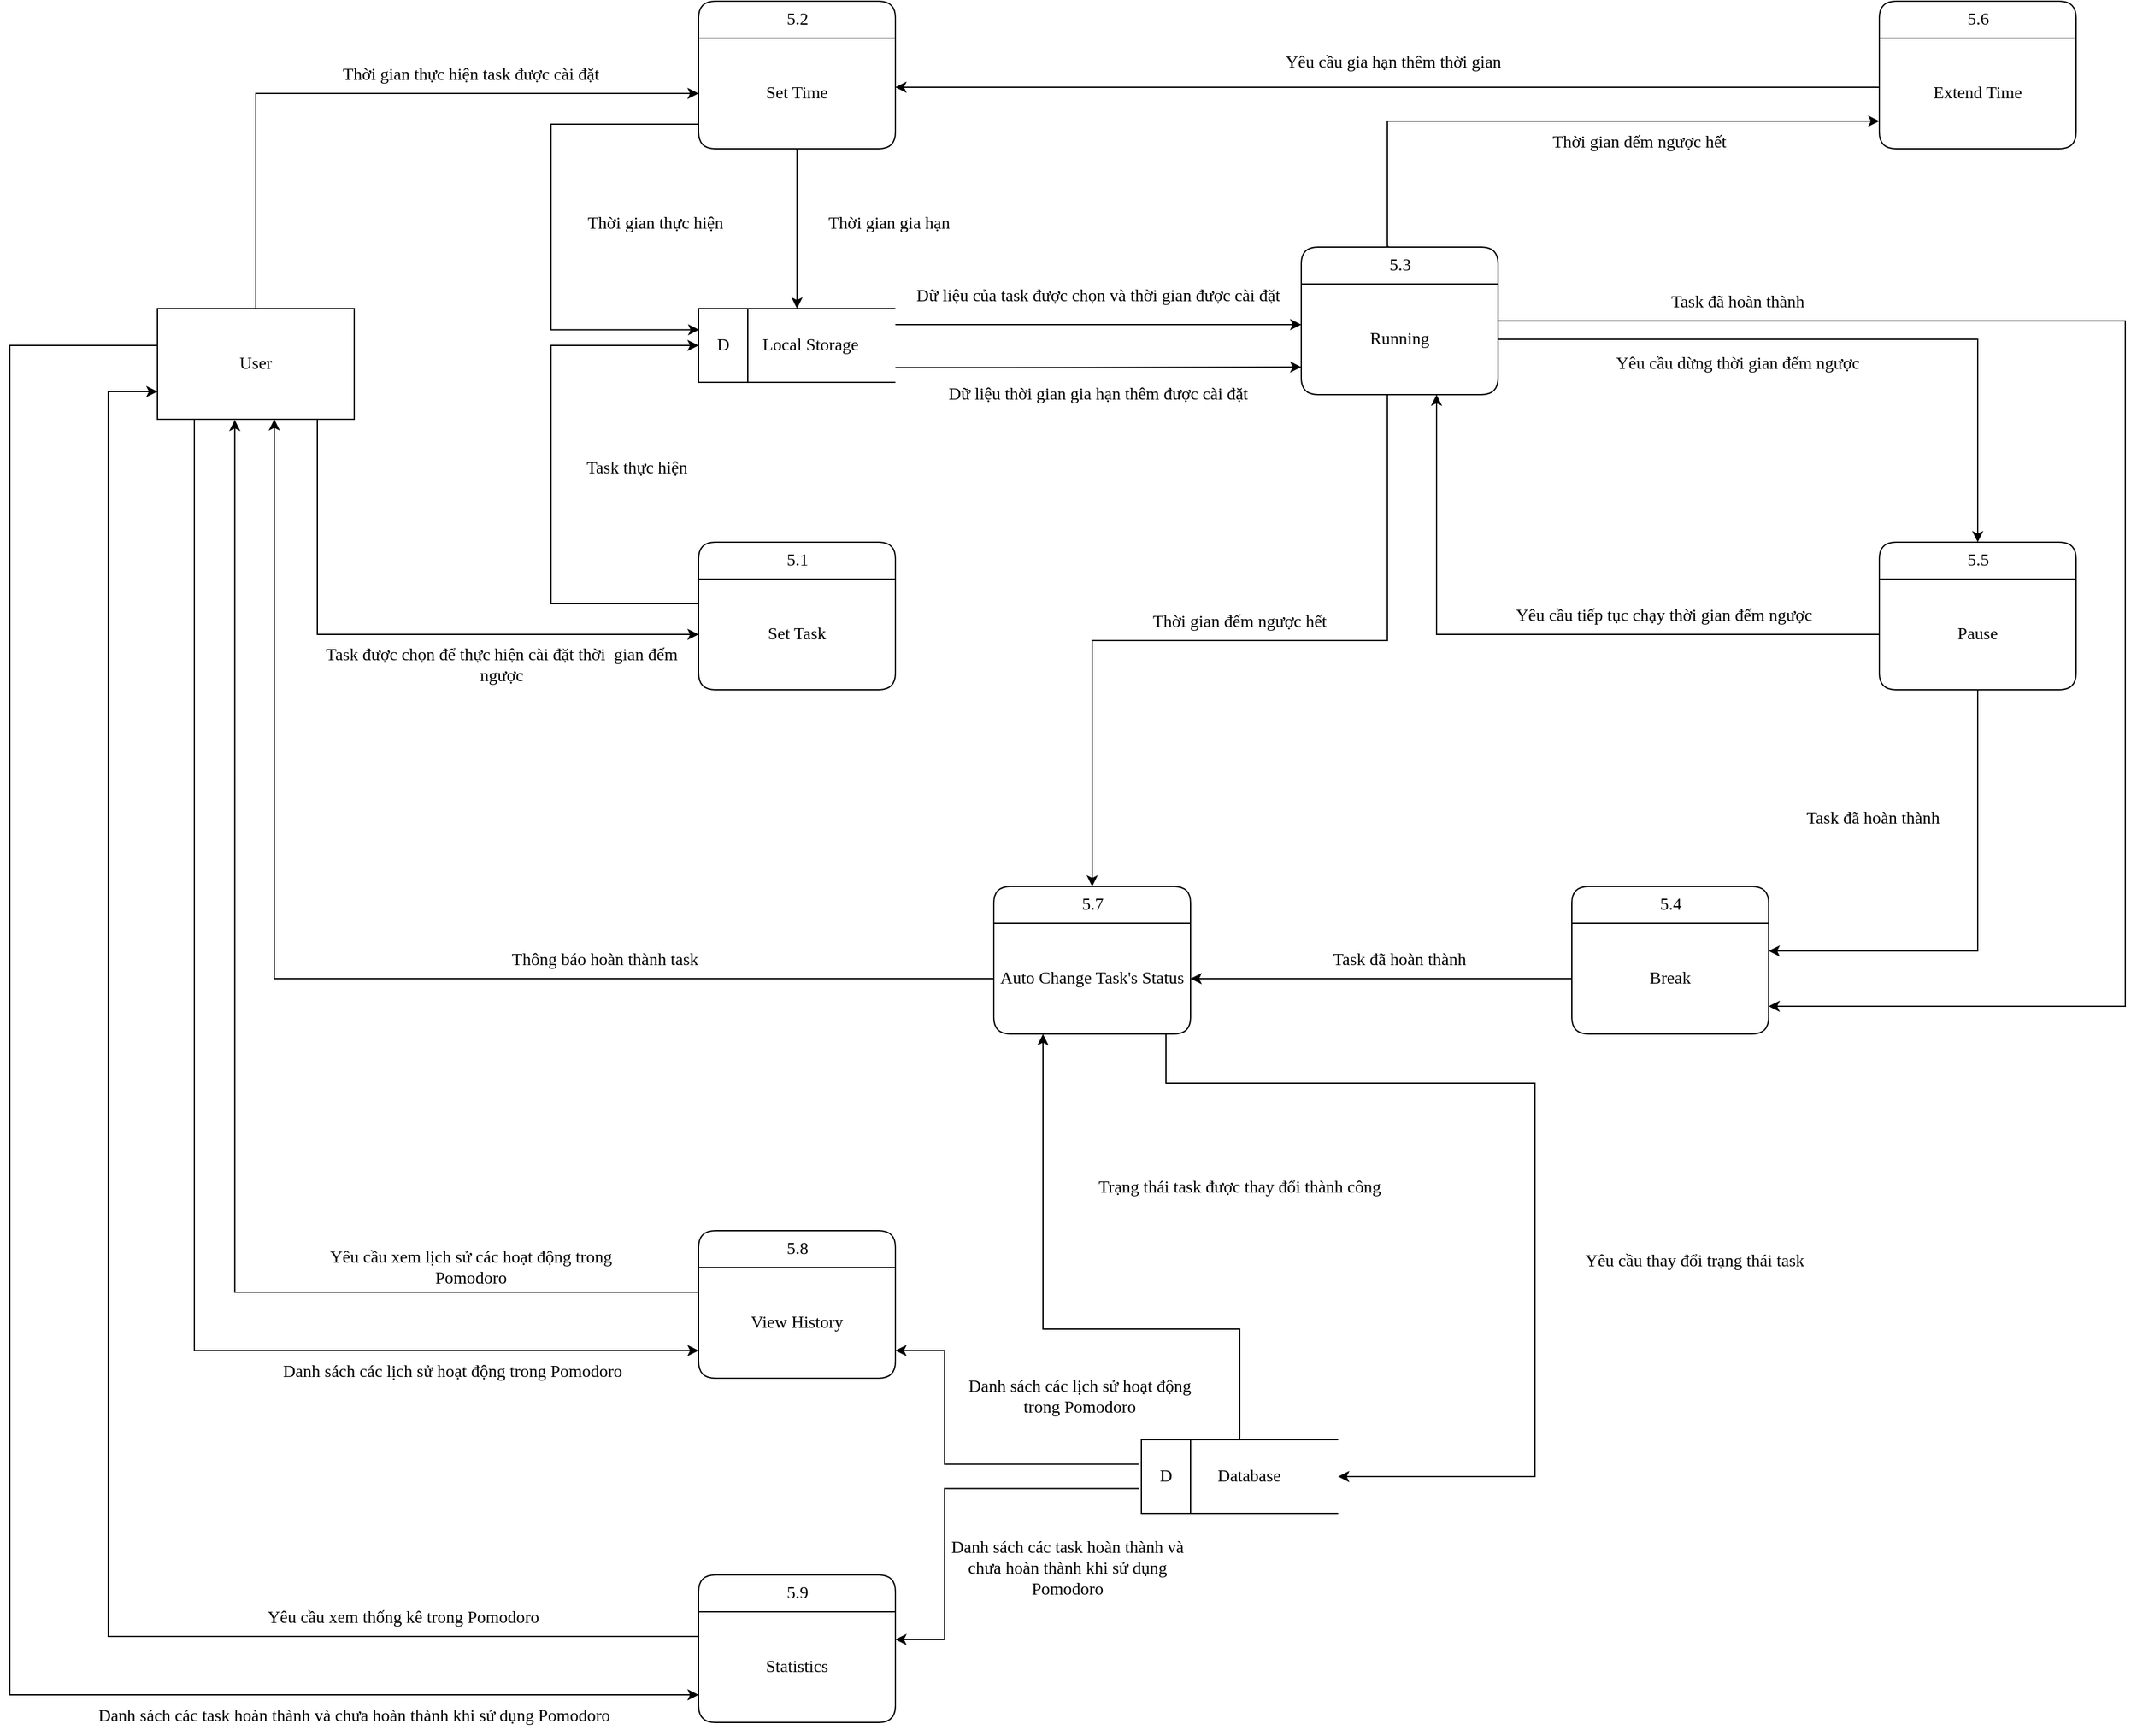 <mxfile version="13.10.4" type="device"><diagram id="RK1f_Qak7r6SkbG8RfNd" name="Page-1"><mxGraphModel dx="1797" dy="2843" grid="1" gridSize="10" guides="1" tooltips="1" connect="1" arrows="1" fold="1" page="1" pageScale="1" pageWidth="827" pageHeight="1169" math="0" shadow="0"><root><mxCell id="0"/><mxCell id="1" parent="0"/><mxCell id="PSzq69KzHKtV1OcDSa1x-1" value="5.2" style="swimlane;childLayout=stackLayout;horizontal=1;startSize=30;horizontalStack=0;rounded=1;fontSize=14;fontStyle=0;strokeWidth=1;resizeParent=0;resizeLast=1;shadow=0;dashed=0;align=center;html=1;fontFamily=Verdana;" parent="1" vertex="1"><mxGeometry x="360" y="-1320" width="160" height="120" as="geometry"/></mxCell><mxCell id="PSzq69KzHKtV1OcDSa1x-2" value="&lt;font style=&quot;font-size: 14px;&quot;&gt;&lt;span style=&quot;font-size: 14px&quot;&gt;Set Time&lt;/span&gt;&lt;/font&gt;" style="text;html=1;strokeColor=none;fillColor=none;align=center;verticalAlign=middle;whiteSpace=wrap;rounded=0;fontFamily=Verdana;fontSize=14;" parent="PSzq69KzHKtV1OcDSa1x-1" vertex="1"><mxGeometry y="30" width="160" height="90" as="geometry"/></mxCell><mxCell id="PSzq69KzHKtV1OcDSa1x-3" value="5.1" style="swimlane;childLayout=stackLayout;horizontal=1;startSize=30;horizontalStack=0;rounded=1;fontSize=14;fontStyle=0;strokeWidth=1;resizeParent=0;resizeLast=1;shadow=0;dashed=0;align=center;html=1;fontFamily=Verdana;" parent="1" vertex="1"><mxGeometry x="360" y="-880" width="160" height="120" as="geometry"/></mxCell><mxCell id="PSzq69KzHKtV1OcDSa1x-4" value="&lt;font style=&quot;font-size: 14px&quot;&gt;Set Task&lt;/font&gt;" style="text;html=1;strokeColor=none;fillColor=none;align=center;verticalAlign=middle;whiteSpace=wrap;rounded=0;fontFamily=Verdana;fontSize=14;" parent="PSzq69KzHKtV1OcDSa1x-3" vertex="1"><mxGeometry y="30" width="160" height="90" as="geometry"/></mxCell><mxCell id="PSzq69KzHKtV1OcDSa1x-5" style="edgeStyle=orthogonalEdgeStyle;rounded=0;orthogonalLoop=1;jettySize=auto;html=1;entryX=0;entryY=0.75;entryDx=0;entryDy=0;fontFamily=Verdana;fontSize=14;" parent="1" source="PSzq69KzHKtV1OcDSa1x-7" target="PSzq69KzHKtV1OcDSa1x-12" edge="1"><mxGeometry relative="1" as="geometry"><Array as="points"><mxPoint x="610" y="-1022"/><mxPoint x="610" y="-1022"/></Array></mxGeometry></mxCell><mxCell id="PSzq69KzHKtV1OcDSa1x-6" style="edgeStyle=orthogonalEdgeStyle;rounded=0;orthogonalLoop=1;jettySize=auto;html=1;entryX=0;entryY=0.367;entryDx=0;entryDy=0;entryPerimeter=0;fontFamily=Verdana;fontSize=14;" parent="1" source="PSzq69KzHKtV1OcDSa1x-7" target="PSzq69KzHKtV1OcDSa1x-12" edge="1"><mxGeometry relative="1" as="geometry"><mxPoint x="846" y="-1057" as="targetPoint"/><Array as="points"><mxPoint x="610" y="-1057"/><mxPoint x="610" y="-1057"/></Array></mxGeometry></mxCell><mxCell id="PSzq69KzHKtV1OcDSa1x-7" value="" style="strokeWidth=1;html=1;shape=mxgraph.flowchart.annotation_1;align=left;pointerEvents=1;fontFamily=Verdana;fontSize=14;" parent="1" vertex="1"><mxGeometry x="360" y="-1070" width="160" height="60" as="geometry"/></mxCell><mxCell id="PSzq69KzHKtV1OcDSa1x-8" value="&lt;span style=&quot;font-size: 14px&quot;&gt;&lt;font style=&quot;font-size: 14px&quot;&gt;&lt;font style=&quot;vertical-align: inherit; font-size: 14px;&quot;&gt;&lt;font style=&quot;vertical-align: inherit; font-size: 14px;&quot;&gt;D&lt;/font&gt;&lt;/font&gt;&lt;/font&gt;&lt;/span&gt;" style="text;html=1;strokeColor=none;fillColor=none;align=center;verticalAlign=middle;whiteSpace=wrap;rounded=0;fontSize=14;fontFamily=Verdana;fontStyle=0" parent="1" vertex="1"><mxGeometry x="370" y="-1050" width="20" height="20" as="geometry"/></mxCell><mxCell id="PSzq69KzHKtV1OcDSa1x-9" value="" style="endArrow=none;html=1;fontFamily=Verdana;fontSize=14;" parent="1" edge="1"><mxGeometry width="50" height="50" relative="1" as="geometry"><mxPoint x="400" y="-1010" as="sourcePoint"/><mxPoint x="400" y="-1070" as="targetPoint"/></mxGeometry></mxCell><mxCell id="PSzq69KzHKtV1OcDSa1x-10" value="&lt;font style=&quot;font-size: 14px&quot;&gt;Local Storage&lt;/font&gt;" style="text;html=1;strokeColor=none;fillColor=none;align=left;verticalAlign=middle;whiteSpace=wrap;rounded=0;fontFamily=Verdana;fontSize=14;" parent="1" vertex="1"><mxGeometry x="410" y="-1050" width="110" height="20" as="geometry"/></mxCell><mxCell id="PSzq69KzHKtV1OcDSa1x-11" value="5.3" style="swimlane;childLayout=stackLayout;horizontal=1;startSize=30;horizontalStack=0;rounded=1;fontSize=14;fontStyle=0;strokeWidth=1;resizeParent=0;resizeLast=1;shadow=0;dashed=0;align=center;html=1;fontFamily=Verdana;" parent="1" vertex="1"><mxGeometry x="850" y="-1120" width="160" height="120" as="geometry"/></mxCell><mxCell id="PSzq69KzHKtV1OcDSa1x-12" value="&lt;span style=&quot;font-size: 14px&quot;&gt;Running&lt;/span&gt;" style="text;html=1;strokeColor=none;fillColor=none;align=center;verticalAlign=middle;whiteSpace=wrap;rounded=0;fontFamily=Verdana;fontSize=14;" parent="PSzq69KzHKtV1OcDSa1x-11" vertex="1"><mxGeometry y="30" width="160" height="90" as="geometry"/></mxCell><mxCell id="PSzq69KzHKtV1OcDSa1x-13" value="5.6" style="swimlane;childLayout=stackLayout;horizontal=1;startSize=30;horizontalStack=0;rounded=1;fontSize=14;fontStyle=0;strokeWidth=1;resizeParent=0;resizeLast=1;shadow=0;dashed=0;align=center;html=1;fontFamily=Verdana;" parent="1" vertex="1"><mxGeometry x="1320" y="-1320" width="160" height="120" as="geometry"/></mxCell><mxCell id="PSzq69KzHKtV1OcDSa1x-14" value="Extend Time" style="text;html=1;strokeColor=none;fillColor=none;align=center;verticalAlign=middle;whiteSpace=wrap;rounded=0;fontFamily=Verdana;fontSize=14;" parent="PSzq69KzHKtV1OcDSa1x-13" vertex="1"><mxGeometry y="30" width="160" height="90" as="geometry"/></mxCell><mxCell id="PSzq69KzHKtV1OcDSa1x-15" value="5.5" style="swimlane;childLayout=stackLayout;horizontal=1;startSize=30;horizontalStack=0;rounded=1;fontSize=14;fontStyle=0;strokeWidth=1;resizeParent=0;resizeLast=1;shadow=0;dashed=0;align=center;html=1;fontFamily=Verdana;" parent="1" vertex="1"><mxGeometry x="1320" y="-880" width="160" height="120" as="geometry"/></mxCell><mxCell id="PSzq69KzHKtV1OcDSa1x-16" value="Pause" style="text;html=1;strokeColor=none;fillColor=none;align=center;verticalAlign=middle;whiteSpace=wrap;rounded=0;fontFamily=Verdana;fontSize=14;" parent="PSzq69KzHKtV1OcDSa1x-15" vertex="1"><mxGeometry y="30" width="160" height="90" as="geometry"/></mxCell><mxCell id="PSzq69KzHKtV1OcDSa1x-17" style="edgeStyle=orthogonalEdgeStyle;rounded=0;orthogonalLoop=1;jettySize=auto;html=1;entryX=0;entryY=0.5;entryDx=0;entryDy=0;fontFamily=Verdana;fontSize=14;" parent="1" source="PSzq69KzHKtV1OcDSa1x-21" target="PSzq69KzHKtV1OcDSa1x-2" edge="1"><mxGeometry relative="1" as="geometry"><Array as="points"><mxPoint y="-1245"/></Array></mxGeometry></mxCell><mxCell id="PSzq69KzHKtV1OcDSa1x-18" style="edgeStyle=orthogonalEdgeStyle;rounded=0;orthogonalLoop=1;jettySize=auto;html=1;entryX=0;entryY=0.5;entryDx=0;entryDy=0;fontFamily=Verdana;fontSize=14;" parent="1" source="PSzq69KzHKtV1OcDSa1x-21" target="PSzq69KzHKtV1OcDSa1x-4" edge="1"><mxGeometry relative="1" as="geometry"><Array as="points"><mxPoint x="50" y="-805"/></Array></mxGeometry></mxCell><mxCell id="PSzq69KzHKtV1OcDSa1x-19" style="edgeStyle=orthogonalEdgeStyle;rounded=0;orthogonalLoop=1;jettySize=auto;html=1;entryX=0;entryY=0.75;entryDx=0;entryDy=0;fontFamily=Verdana;fontSize=14;" parent="1" source="PSzq69KzHKtV1OcDSa1x-21" target="PSzq69KzHKtV1OcDSa1x-27" edge="1"><mxGeometry relative="1" as="geometry"><Array as="points"><mxPoint x="-50" y="-222"/></Array></mxGeometry></mxCell><mxCell id="PSzq69KzHKtV1OcDSa1x-20" style="edgeStyle=orthogonalEdgeStyle;rounded=0;orthogonalLoop=1;jettySize=auto;html=1;entryX=0;entryY=0.75;entryDx=0;entryDy=0;fontFamily=Verdana;fontSize=14;" parent="1" source="PSzq69KzHKtV1OcDSa1x-21" target="PSzq69KzHKtV1OcDSa1x-29" edge="1"><mxGeometry relative="1" as="geometry"><mxPoint x="-250" y="144.286" as="targetPoint"/><Array as="points"><mxPoint x="-200" y="-1040"/><mxPoint x="-200" y="57"/></Array></mxGeometry></mxCell><mxCell id="PSzq69KzHKtV1OcDSa1x-21" value="&lt;font style=&quot;font-size: 14px&quot;&gt;User&lt;/font&gt;" style="rounded=0;whiteSpace=wrap;html=1;fontFamily=Verdana;fontSize=14;" parent="1" vertex="1"><mxGeometry x="-80" y="-1070" width="160" height="90" as="geometry"/></mxCell><mxCell id="PSzq69KzHKtV1OcDSa1x-22" value="5.7" style="swimlane;childLayout=stackLayout;horizontal=1;startSize=30;horizontalStack=0;rounded=1;fontSize=14;fontStyle=0;strokeWidth=1;resizeParent=0;resizeLast=1;shadow=0;dashed=0;align=center;html=1;fontFamily=Verdana;" parent="1" vertex="1"><mxGeometry x="600" y="-600" width="160" height="120" as="geometry"/></mxCell><mxCell id="PSzq69KzHKtV1OcDSa1x-23" value="&lt;font style=&quot;font-size: 14px&quot;&gt;Auto Change Task's Status&lt;/font&gt;" style="text;html=1;strokeColor=none;fillColor=none;align=center;verticalAlign=middle;whiteSpace=wrap;rounded=0;fontFamily=Verdana;fontSize=14;" parent="PSzq69KzHKtV1OcDSa1x-22" vertex="1"><mxGeometry y="30" width="160" height="90" as="geometry"/></mxCell><mxCell id="PSzq69KzHKtV1OcDSa1x-24" value="5.4" style="swimlane;childLayout=stackLayout;horizontal=1;startSize=30;horizontalStack=0;rounded=1;fontSize=14;fontStyle=0;strokeWidth=1;resizeParent=0;resizeLast=1;shadow=0;dashed=0;align=center;html=1;fontFamily=Verdana;" parent="1" vertex="1"><mxGeometry x="1070" y="-600" width="160" height="120" as="geometry"/></mxCell><mxCell id="PSzq69KzHKtV1OcDSa1x-25" value="Break" style="text;html=1;strokeColor=none;fillColor=none;align=center;verticalAlign=middle;whiteSpace=wrap;rounded=0;fontFamily=Verdana;fontSize=14;" parent="PSzq69KzHKtV1OcDSa1x-24" vertex="1"><mxGeometry y="30" width="160" height="90" as="geometry"/></mxCell><mxCell id="PSzq69KzHKtV1OcDSa1x-26" value="5.8" style="swimlane;childLayout=stackLayout;horizontal=1;startSize=30;horizontalStack=0;rounded=1;fontSize=14;fontStyle=0;strokeWidth=1;resizeParent=0;resizeLast=1;shadow=0;dashed=0;align=center;html=1;fontFamily=Verdana;" parent="1" vertex="1"><mxGeometry x="360" y="-320" width="160" height="120" as="geometry"/></mxCell><mxCell id="PSzq69KzHKtV1OcDSa1x-27" value="View History" style="text;html=1;strokeColor=none;fillColor=none;align=center;verticalAlign=middle;whiteSpace=wrap;rounded=0;fontFamily=Verdana;fontSize=14;" parent="PSzq69KzHKtV1OcDSa1x-26" vertex="1"><mxGeometry y="30" width="160" height="90" as="geometry"/></mxCell><mxCell id="PSzq69KzHKtV1OcDSa1x-28" value="5.9" style="swimlane;childLayout=stackLayout;horizontal=1;startSize=30;horizontalStack=0;rounded=1;fontSize=14;fontStyle=0;strokeWidth=1;resizeParent=0;resizeLast=1;shadow=0;dashed=0;align=center;html=1;fontFamily=Verdana;" parent="1" vertex="1"><mxGeometry x="360" y="-40" width="160" height="120" as="geometry"/></mxCell><mxCell id="PSzq69KzHKtV1OcDSa1x-29" value="Statistics" style="text;html=1;strokeColor=none;fillColor=none;align=center;verticalAlign=middle;whiteSpace=wrap;rounded=0;fontFamily=Verdana;fontSize=14;" parent="PSzq69KzHKtV1OcDSa1x-28" vertex="1"><mxGeometry y="30" width="160" height="90" as="geometry"/></mxCell><mxCell id="PSzq69KzHKtV1OcDSa1x-30" style="edgeStyle=orthogonalEdgeStyle;rounded=0;orthogonalLoop=1;jettySize=auto;html=1;entryX=1;entryY=0.75;entryDx=0;entryDy=0;exitX=-0.014;exitY=0.331;exitDx=0;exitDy=0;exitPerimeter=0;fontFamily=Verdana;fontSize=14;" parent="1" source="PSzq69KzHKtV1OcDSa1x-33" target="PSzq69KzHKtV1OcDSa1x-27" edge="1"><mxGeometry relative="1" as="geometry"><Array as="points"><mxPoint x="560" y="-130"/><mxPoint x="560" y="-222"/></Array></mxGeometry></mxCell><mxCell id="PSzq69KzHKtV1OcDSa1x-31" style="edgeStyle=orthogonalEdgeStyle;rounded=0;orthogonalLoop=1;jettySize=auto;html=1;entryX=1;entryY=0.25;entryDx=0;entryDy=0;exitX=-0.012;exitY=0.663;exitDx=0;exitDy=0;exitPerimeter=0;fontFamily=Verdana;fontSize=14;" parent="1" source="PSzq69KzHKtV1OcDSa1x-33" target="PSzq69KzHKtV1OcDSa1x-29" edge="1"><mxGeometry relative="1" as="geometry"><mxPoint x="716" y="-110" as="sourcePoint"/><Array as="points"><mxPoint x="560" y="-110"/><mxPoint x="560" y="13"/></Array></mxGeometry></mxCell><mxCell id="PSzq69KzHKtV1OcDSa1x-32" style="edgeStyle=orthogonalEdgeStyle;rounded=0;orthogonalLoop=1;jettySize=auto;html=1;entryX=0.25;entryY=1;entryDx=0;entryDy=0;" parent="1" source="PSzq69KzHKtV1OcDSa1x-33" target="PSzq69KzHKtV1OcDSa1x-23" edge="1"><mxGeometry relative="1" as="geometry"><Array as="points"><mxPoint x="800" y="-240"/><mxPoint x="640" y="-240"/></Array></mxGeometry></mxCell><mxCell id="PSzq69KzHKtV1OcDSa1x-33" value="" style="strokeWidth=1;html=1;shape=mxgraph.flowchart.annotation_1;align=left;pointerEvents=1;fontFamily=Verdana;fontSize=14;" parent="1" vertex="1"><mxGeometry x="720" y="-150" width="160" height="60" as="geometry"/></mxCell><mxCell id="PSzq69KzHKtV1OcDSa1x-34" value="&lt;span style=&quot;font-size: 14px&quot;&gt;&lt;font style=&quot;font-size: 14px&quot;&gt;&lt;font style=&quot;vertical-align: inherit; font-size: 14px;&quot;&gt;&lt;font style=&quot;vertical-align: inherit; font-size: 14px;&quot;&gt;D&lt;/font&gt;&lt;/font&gt;&lt;/font&gt;&lt;/span&gt;" style="text;html=1;strokeColor=none;fillColor=none;align=center;verticalAlign=middle;whiteSpace=wrap;rounded=0;fontSize=14;fontFamily=Verdana;fontStyle=0" parent="1" vertex="1"><mxGeometry x="730" y="-130" width="20" height="20" as="geometry"/></mxCell><mxCell id="PSzq69KzHKtV1OcDSa1x-35" value="" style="endArrow=none;html=1;fontFamily=Verdana;fontSize=14;" parent="1" edge="1"><mxGeometry width="50" height="50" relative="1" as="geometry"><mxPoint x="760" y="-90" as="sourcePoint"/><mxPoint x="760" y="-150" as="targetPoint"/></mxGeometry></mxCell><mxCell id="PSzq69KzHKtV1OcDSa1x-36" value="&lt;font style=&quot;font-size: 14px;&quot;&gt;&lt;span style=&quot;font-size: 14px&quot;&gt;Database&lt;/span&gt;&lt;/font&gt;" style="text;html=1;strokeColor=none;fillColor=none;align=left;verticalAlign=middle;whiteSpace=wrap;rounded=0;fontFamily=Verdana;fontSize=14;" parent="1" vertex="1"><mxGeometry x="780" y="-130" width="80" height="20" as="geometry"/></mxCell><mxCell id="PSzq69KzHKtV1OcDSa1x-37" style="edgeStyle=orthogonalEdgeStyle;rounded=0;orthogonalLoop=1;jettySize=auto;html=1;entryX=0.003;entryY=0.287;entryDx=0;entryDy=0;entryPerimeter=0;fontFamily=Verdana;fontSize=14;" parent="1" source="PSzq69KzHKtV1OcDSa1x-2" target="PSzq69KzHKtV1OcDSa1x-7" edge="1"><mxGeometry relative="1" as="geometry"><Array as="points"><mxPoint x="240" y="-1220"/><mxPoint x="240" y="-1053"/></Array></mxGeometry></mxCell><mxCell id="PSzq69KzHKtV1OcDSa1x-38" style="edgeStyle=orthogonalEdgeStyle;rounded=0;orthogonalLoop=1;jettySize=auto;html=1;entryX=0;entryY=0.5;entryDx=0;entryDy=0;entryPerimeter=0;fontFamily=Verdana;fontSize=14;" parent="1" source="PSzq69KzHKtV1OcDSa1x-4" target="PSzq69KzHKtV1OcDSa1x-7" edge="1"><mxGeometry relative="1" as="geometry"><Array as="points"><mxPoint x="240" y="-830"/><mxPoint x="240" y="-1040"/></Array></mxGeometry></mxCell><mxCell id="PSzq69KzHKtV1OcDSa1x-39" style="edgeStyle=orthogonalEdgeStyle;rounded=0;orthogonalLoop=1;jettySize=auto;html=1;fontFamily=Verdana;fontSize=14;" parent="1" source="PSzq69KzHKtV1OcDSa1x-16" target="PSzq69KzHKtV1OcDSa1x-12" edge="1"><mxGeometry relative="1" as="geometry"><mxPoint x="960" y="-990" as="targetPoint"/><Array as="points"><mxPoint x="960" y="-805"/></Array></mxGeometry></mxCell><mxCell id="PSzq69KzHKtV1OcDSa1x-40" style="edgeStyle=orthogonalEdgeStyle;rounded=0;orthogonalLoop=1;jettySize=auto;html=1;entryX=0.5;entryY=0;entryDx=0;entryDy=0;fontFamily=Verdana;fontSize=14;" parent="1" source="PSzq69KzHKtV1OcDSa1x-12" target="PSzq69KzHKtV1OcDSa1x-22" edge="1"><mxGeometry relative="1" as="geometry"><Array as="points"><mxPoint x="920" y="-800"/><mxPoint x="680" y="-800"/></Array></mxGeometry></mxCell><mxCell id="PSzq69KzHKtV1OcDSa1x-41" style="edgeStyle=orthogonalEdgeStyle;rounded=0;orthogonalLoop=1;jettySize=auto;html=1;entryX=1;entryY=0.25;entryDx=0;entryDy=0;fontFamily=Verdana;fontSize=14;" parent="1" source="PSzq69KzHKtV1OcDSa1x-16" target="PSzq69KzHKtV1OcDSa1x-25" edge="1"><mxGeometry relative="1" as="geometry"><Array as="points"><mxPoint x="1400" y="-547"/></Array></mxGeometry></mxCell><mxCell id="PSzq69KzHKtV1OcDSa1x-42" style="edgeStyle=orthogonalEdgeStyle;rounded=0;orthogonalLoop=1;jettySize=auto;html=1;entryX=1;entryY=0.5;entryDx=0;entryDy=0;fontFamily=Verdana;fontSize=14;" parent="1" source="PSzq69KzHKtV1OcDSa1x-25" target="PSzq69KzHKtV1OcDSa1x-23" edge="1"><mxGeometry relative="1" as="geometry"/></mxCell><mxCell id="PSzq69KzHKtV1OcDSa1x-43" style="edgeStyle=orthogonalEdgeStyle;rounded=0;orthogonalLoop=1;jettySize=auto;html=1;entryX=0.5;entryY=0;entryDx=0;entryDy=0;fontFamily=Verdana;fontSize=14;" parent="1" source="PSzq69KzHKtV1OcDSa1x-12" target="PSzq69KzHKtV1OcDSa1x-15" edge="1"><mxGeometry relative="1" as="geometry"/></mxCell><mxCell id="PSzq69KzHKtV1OcDSa1x-44" style="edgeStyle=orthogonalEdgeStyle;rounded=0;orthogonalLoop=1;jettySize=auto;html=1;fontFamily=Verdana;fontSize=14;" parent="1" source="PSzq69KzHKtV1OcDSa1x-14" edge="1"><mxGeometry relative="1" as="geometry"><mxPoint x="520" y="-1250" as="targetPoint"/><Array as="points"><mxPoint x="520" y="-1250"/></Array></mxGeometry></mxCell><mxCell id="PSzq69KzHKtV1OcDSa1x-45" style="edgeStyle=orthogonalEdgeStyle;rounded=0;orthogonalLoop=1;jettySize=auto;html=1;entryX=0.5;entryY=0;entryDx=0;entryDy=0;entryPerimeter=0;fontFamily=Verdana;fontSize=14;" parent="1" source="PSzq69KzHKtV1OcDSa1x-2" target="PSzq69KzHKtV1OcDSa1x-7" edge="1"><mxGeometry relative="1" as="geometry"/></mxCell><mxCell id="PSzq69KzHKtV1OcDSa1x-46" style="edgeStyle=orthogonalEdgeStyle;rounded=0;orthogonalLoop=1;jettySize=auto;html=1;fontFamily=Verdana;fontSize=14;" parent="1" source="PSzq69KzHKtV1OcDSa1x-23" edge="1"><mxGeometry relative="1" as="geometry"><mxPoint x="15" y="-980" as="targetPoint"/><Array as="points"><mxPoint x="15" y="-525"/></Array></mxGeometry></mxCell><mxCell id="PSzq69KzHKtV1OcDSa1x-47" style="edgeStyle=orthogonalEdgeStyle;rounded=0;orthogonalLoop=1;jettySize=auto;html=1;entryX=0.393;entryY=1.005;entryDx=0;entryDy=0;entryPerimeter=0;fontFamily=Verdana;fontSize=14;" parent="1" source="PSzq69KzHKtV1OcDSa1x-27" target="PSzq69KzHKtV1OcDSa1x-21" edge="1"><mxGeometry relative="1" as="geometry"><Array as="points"><mxPoint x="-17" y="-270"/></Array></mxGeometry></mxCell><mxCell id="PSzq69KzHKtV1OcDSa1x-48" style="edgeStyle=orthogonalEdgeStyle;rounded=0;orthogonalLoop=1;jettySize=auto;html=1;entryX=0;entryY=0.75;entryDx=0;entryDy=0;fontFamily=Verdana;fontSize=14;" parent="1" source="PSzq69KzHKtV1OcDSa1x-29" target="PSzq69KzHKtV1OcDSa1x-21" edge="1"><mxGeometry relative="1" as="geometry"><Array as="points"><mxPoint x="-120" y="10"/><mxPoint x="-120" y="-1002"/></Array></mxGeometry></mxCell><mxCell id="PSzq69KzHKtV1OcDSa1x-49" value="&lt;font style=&quot;font-size: 14px&quot;&gt;Thời gian thực hiện task được cài đặt&lt;/font&gt;" style="text;html=1;strokeColor=none;fillColor=none;align=center;verticalAlign=middle;whiteSpace=wrap;rounded=0;fontFamily=Verdana;fontSize=14;" parent="1" vertex="1"><mxGeometry x="20" y="-1290" width="310" height="60" as="geometry"/></mxCell><mxCell id="PSzq69KzHKtV1OcDSa1x-50" value="&lt;font style=&quot;font-size: 14px&quot;&gt;Task được chọn để thực hiện cài đặt thời&amp;nbsp; gian đếm ngược&lt;/font&gt;" style="text;html=1;strokeColor=none;fillColor=none;align=center;verticalAlign=middle;whiteSpace=wrap;rounded=0;fontFamily=Verdana;fontSize=14;" parent="1" vertex="1"><mxGeometry x="50" y="-800" width="300" height="40" as="geometry"/></mxCell><mxCell id="PSzq69KzHKtV1OcDSa1x-51" value="&lt;span style=&quot;font-size: 14px&quot;&gt;Task thực hiện&lt;/span&gt;" style="text;html=1;strokeColor=none;fillColor=none;align=center;verticalAlign=middle;whiteSpace=wrap;rounded=0;fontFamily=Verdana;fontSize=14;" parent="1" vertex="1"><mxGeometry x="250" y="-960" width="120" height="40" as="geometry"/></mxCell><mxCell id="PSzq69KzHKtV1OcDSa1x-52" value="&lt;font style=&quot;font-size: 14px&quot;&gt;Thời gian thực hiện&lt;/font&gt;" style="text;html=1;strokeColor=none;fillColor=none;align=center;verticalAlign=middle;whiteSpace=wrap;rounded=0;fontFamily=Verdana;fontSize=14;" parent="1" vertex="1"><mxGeometry x="250" y="-1159" width="150" height="39" as="geometry"/></mxCell><mxCell id="PSzq69KzHKtV1OcDSa1x-53" value="&lt;font style=&quot;font-size: 14px&quot;&gt;Thời gian gia hạn&lt;/font&gt;" style="text;html=1;strokeColor=none;fillColor=none;align=center;verticalAlign=middle;whiteSpace=wrap;rounded=0;fontFamily=Verdana;fontSize=14;" parent="1" vertex="1"><mxGeometry x="440" y="-1159" width="150" height="39" as="geometry"/></mxCell><mxCell id="PSzq69KzHKtV1OcDSa1x-54" value="&lt;span style=&quot;font-size: 14px&quot;&gt;Dữ liệu của task được chọn và thời gian được cài đặt&lt;br style=&quot;font-size: 14px&quot;&gt;&lt;/span&gt;" style="text;html=1;strokeColor=none;fillColor=none;align=center;verticalAlign=middle;whiteSpace=wrap;rounded=0;fontFamily=Verdana;fontSize=14;" parent="1" vertex="1"><mxGeometry x="530" y="-1100" width="310" height="40" as="geometry"/></mxCell><mxCell id="PSzq69KzHKtV1OcDSa1x-55" value="&lt;span style=&quot;font-size: 14px&quot;&gt;Dữ liệu thời gian gia hạn thêm được cài đặt&lt;br style=&quot;font-size: 14px&quot;&gt;&lt;/span&gt;" style="text;html=1;strokeColor=none;fillColor=none;align=center;verticalAlign=middle;whiteSpace=wrap;rounded=0;fontFamily=Verdana;fontSize=14;" parent="1" vertex="1"><mxGeometry x="530" y="-1020" width="310" height="40" as="geometry"/></mxCell><mxCell id="PSzq69KzHKtV1OcDSa1x-56" value="Yêu cầu gia hạn thêm thời gian" style="text;html=1;strokeColor=none;fillColor=none;align=center;verticalAlign=middle;whiteSpace=wrap;rounded=0;fontFamily=Verdana;fontSize=14;" parent="1" vertex="1"><mxGeometry x="810" y="-1290" width="230" height="39" as="geometry"/></mxCell><mxCell id="PSzq69KzHKtV1OcDSa1x-57" style="edgeStyle=orthogonalEdgeStyle;rounded=0;orthogonalLoop=1;jettySize=auto;html=1;entryX=0;entryY=0.75;entryDx=0;entryDy=0;fontFamily=Verdana;fontSize=14;exitX=0.444;exitY=-0.005;exitDx=0;exitDy=0;exitPerimeter=0;" parent="1" source="PSzq69KzHKtV1OcDSa1x-11" target="PSzq69KzHKtV1OcDSa1x-14" edge="1"><mxGeometry relative="1" as="geometry"><mxPoint x="920" y="-1130" as="sourcePoint"/><Array as="points"><mxPoint x="920" y="-1223"/></Array></mxGeometry></mxCell><mxCell id="PSzq69KzHKtV1OcDSa1x-58" value="Thời gian đếm ngược hết" style="text;html=1;strokeColor=none;fillColor=none;align=center;verticalAlign=middle;whiteSpace=wrap;rounded=0;fontFamily=Verdana;fontSize=14;" parent="1" vertex="1"><mxGeometry x="1010" y="-1220" width="230" height="30" as="geometry"/></mxCell><mxCell id="PSzq69KzHKtV1OcDSa1x-59" style="edgeStyle=orthogonalEdgeStyle;rounded=0;orthogonalLoop=1;jettySize=auto;html=1;entryX=1;entryY=0.75;entryDx=0;entryDy=0;fontFamily=Verdana;fontSize=14;" parent="1" source="PSzq69KzHKtV1OcDSa1x-12" target="PSzq69KzHKtV1OcDSa1x-25" edge="1"><mxGeometry relative="1" as="geometry"><Array as="points"><mxPoint x="1520" y="-1060"/><mxPoint x="1520" y="-502"/></Array></mxGeometry></mxCell><mxCell id="PSzq69KzHKtV1OcDSa1x-60" value="Task đã hoàn thành" style="text;html=1;strokeColor=none;fillColor=none;align=center;verticalAlign=middle;whiteSpace=wrap;rounded=0;fontFamily=Verdana;fontSize=14;" parent="1" vertex="1"><mxGeometry x="1080" y="-1090" width="250" height="30" as="geometry"/></mxCell><mxCell id="PSzq69KzHKtV1OcDSa1x-61" value="Yêu cầu dừng thời gian đếm ngược" style="text;html=1;strokeColor=none;fillColor=none;align=center;verticalAlign=middle;whiteSpace=wrap;rounded=0;fontFamily=Verdana;fontSize=14;" parent="1" vertex="1"><mxGeometry x="1070" y="-1040" width="270" height="30" as="geometry"/></mxCell><mxCell id="PSzq69KzHKtV1OcDSa1x-62" value="Yêu cầu tiếp tục chạy thời gian đếm ngược" style="text;html=1;strokeColor=none;fillColor=none;align=center;verticalAlign=middle;whiteSpace=wrap;rounded=0;fontFamily=Verdana;fontSize=14;" parent="1" vertex="1"><mxGeometry x="980" y="-835" width="330" height="30" as="geometry"/></mxCell><mxCell id="PSzq69KzHKtV1OcDSa1x-63" value="Thời gian đếm ngược hết" style="text;html=1;strokeColor=none;fillColor=none;align=center;verticalAlign=middle;whiteSpace=wrap;rounded=0;fontFamily=Verdana;fontSize=14;" parent="1" vertex="1"><mxGeometry x="685" y="-830" width="230" height="30" as="geometry"/></mxCell><mxCell id="PSzq69KzHKtV1OcDSa1x-64" value="Task đã hoàn thành" style="text;html=1;strokeColor=none;fillColor=none;align=center;verticalAlign=middle;whiteSpace=wrap;rounded=0;fontFamily=Verdana;fontSize=14;" parent="1" vertex="1"><mxGeometry x="1230" y="-670" width="170" height="30" as="geometry"/></mxCell><mxCell id="PSzq69KzHKtV1OcDSa1x-65" value="Task đã hoàn thành" style="text;html=1;strokeColor=none;fillColor=none;align=center;verticalAlign=middle;whiteSpace=wrap;rounded=0;fontFamily=Verdana;fontSize=14;" parent="1" vertex="1"><mxGeometry x="845" y="-555" width="170" height="30" as="geometry"/></mxCell><mxCell id="PSzq69KzHKtV1OcDSa1x-66" style="edgeStyle=orthogonalEdgeStyle;rounded=0;orthogonalLoop=1;jettySize=auto;html=1;entryX=1;entryY=0.5;entryDx=0;entryDy=0;entryPerimeter=0;fontFamily=Verdana;fontSize=14;" parent="1" source="PSzq69KzHKtV1OcDSa1x-23" target="PSzq69KzHKtV1OcDSa1x-33" edge="1"><mxGeometry relative="1" as="geometry"><Array as="points"><mxPoint x="740" y="-440"/><mxPoint x="1040" y="-440"/><mxPoint x="1040" y="-120"/></Array></mxGeometry></mxCell><mxCell id="PSzq69KzHKtV1OcDSa1x-67" value="Yêu cầu thay đổi trạng thái task" style="text;html=1;strokeColor=none;fillColor=none;align=center;verticalAlign=middle;whiteSpace=wrap;rounded=0;fontFamily=Verdana;fontSize=14;" parent="1" vertex="1"><mxGeometry x="1040" y="-310" width="260" height="30" as="geometry"/></mxCell><mxCell id="PSzq69KzHKtV1OcDSa1x-68" value="Thông báo hoàn thành task" style="text;html=1;strokeColor=none;fillColor=none;align=center;verticalAlign=middle;whiteSpace=wrap;rounded=0;fontFamily=Verdana;fontSize=14;" parent="1" vertex="1"><mxGeometry x="154" y="-555" width="260" height="30" as="geometry"/></mxCell><mxCell id="PSzq69KzHKtV1OcDSa1x-69" value="Yêu cầu xem lịch sử các hoạt động trong Pomodoro" style="text;html=1;strokeColor=none;fillColor=none;align=center;verticalAlign=middle;whiteSpace=wrap;rounded=0;fontFamily=Verdana;fontSize=14;" parent="1" vertex="1"><mxGeometry x="45" y="-310" width="260" height="40" as="geometry"/></mxCell><mxCell id="PSzq69KzHKtV1OcDSa1x-70" value="Yêu cầu xem thống kê trong Pomodoro" style="text;html=1;strokeColor=none;fillColor=none;align=center;verticalAlign=middle;whiteSpace=wrap;rounded=0;fontFamily=Verdana;fontSize=14;" parent="1" vertex="1"><mxGeometry x="-40" y="-20" width="320" height="30" as="geometry"/></mxCell><mxCell id="PSzq69KzHKtV1OcDSa1x-71" value="&lt;span style=&quot;font-size: 14px&quot;&gt;Danh sách các lịch sử hoạt động trong Pomodoro&lt;/span&gt;" style="text;html=1;strokeColor=none;fillColor=none;align=center;verticalAlign=middle;whiteSpace=wrap;rounded=0;fontFamily=Verdana;fontSize=14;" parent="1" vertex="1"><mxGeometry x="-50" y="-220" width="420" height="30" as="geometry"/></mxCell><mxCell id="PSzq69KzHKtV1OcDSa1x-72" value="Danh sách các task hoàn thành và chưa hoàn thành khi sử dụng Pomodoro" style="text;html=1;strokeColor=none;fillColor=none;align=center;verticalAlign=middle;whiteSpace=wrap;rounded=0;fontFamily=Verdana;fontSize=14;" parent="1" vertex="1"><mxGeometry x="-130" y="60" width="420" height="30" as="geometry"/></mxCell><mxCell id="PSzq69KzHKtV1OcDSa1x-73" value="Danh sách các task hoàn thành và chưa hoàn thành khi sử dụng Pomodoro" style="text;html=1;strokeColor=none;fillColor=none;align=center;verticalAlign=middle;whiteSpace=wrap;rounded=0;fontFamily=Verdana;fontSize=14;" parent="1" vertex="1"><mxGeometry x="560" y="-60" width="200" height="30" as="geometry"/></mxCell><mxCell id="PSzq69KzHKtV1OcDSa1x-74" value="&lt;span style=&quot;font-size: 14px&quot;&gt;Danh sách các lịch sử hoạt động trong Pomodoro&lt;/span&gt;" style="text;html=1;strokeColor=none;fillColor=none;align=center;verticalAlign=middle;whiteSpace=wrap;rounded=0;fontFamily=Verdana;fontSize=14;" parent="1" vertex="1"><mxGeometry x="570" y="-200" width="200" height="30" as="geometry"/></mxCell><mxCell id="PSzq69KzHKtV1OcDSa1x-75" value="Trạng thái task được thay đổi thành công" style="text;html=1;strokeColor=none;fillColor=none;align=center;verticalAlign=middle;whiteSpace=wrap;rounded=0;fontFamily=Verdana;fontSize=14;" parent="1" vertex="1"><mxGeometry x="650" y="-370" width="300" height="30" as="geometry"/></mxCell></root></mxGraphModel></diagram></mxfile>